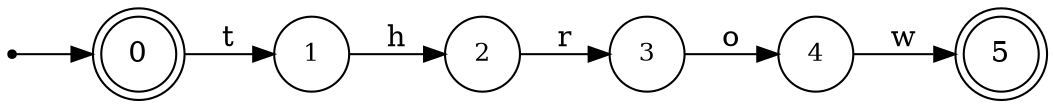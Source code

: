 digraph finite_state_machine {
	rankdir=LR;
	size="10,10"

	node [ shape = doublecircle, label = "0", fontsize  = 14] n0;

	node [ shape = circle, label = "1", fontsize  = 12] n1;
	node [ shape = circle, label = "2", fontsize  = 12] n2;
	node [ shape = circle, label = "3", fontsize  = 12] n3;
	node [ shape = circle, label = "4", fontsize  = 12] n4;

	node [ shape = doublecircle, label = "5", fontsize  = 14] n5;

	node [shape = point ]; qi
	qi -> n0;

	n0 -> n1 [ label = "t" ];
	n1 -> n2 [ label = "h" ];
	n2 -> n3 [ label = "r" ];
	n3 -> n4 [ label = "o" ];
	n4 -> n5 [ label = "w" ];
}